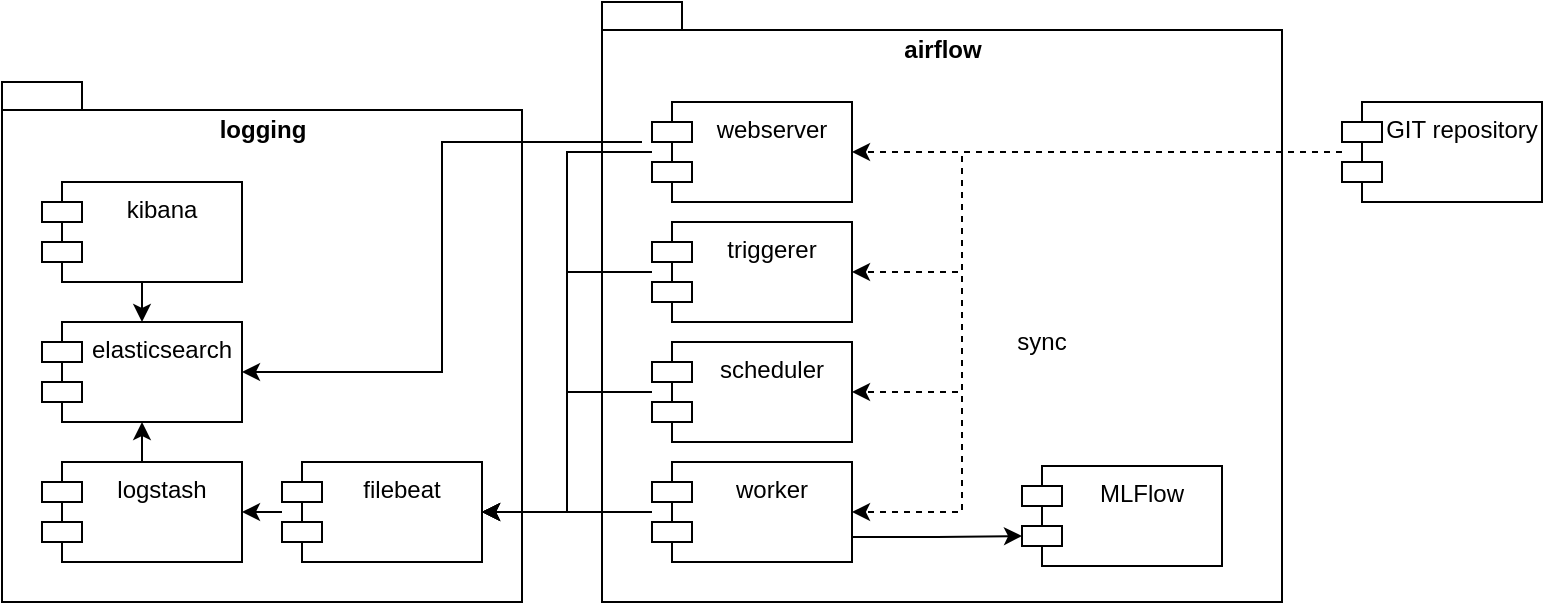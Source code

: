 <mxfile version="20.3.0" type="device"><diagram id="ALtRJ2ca80fjvgbaKpha" name="Page-1"><mxGraphModel dx="1550" dy="859" grid="1" gridSize="10" guides="1" tooltips="1" connect="1" arrows="1" fold="1" page="1" pageScale="1" pageWidth="850" pageHeight="1100" math="0" shadow="0"><root><mxCell id="0"/><mxCell id="1" parent="0"/><mxCell id="H8GS8Ht4mJBx2PJhrXwD-1" value="logging" style="shape=folder;fontStyle=1;spacingTop=10;tabWidth=40;tabHeight=14;tabPosition=left;html=1;horizontal=1;verticalAlign=top;" parent="1" vertex="1"><mxGeometry x="100" y="100" width="260" height="260" as="geometry"/></mxCell><mxCell id="H8GS8Ht4mJBx2PJhrXwD-2" value="filebeat" style="shape=module;align=left;spacingLeft=20;align=center;verticalAlign=top;" parent="1" vertex="1"><mxGeometry x="240" y="290" width="100" height="50" as="geometry"/></mxCell><mxCell id="H8GS8Ht4mJBx2PJhrXwD-3" value="logstash" style="shape=module;align=left;spacingLeft=20;align=center;verticalAlign=top;" parent="1" vertex="1"><mxGeometry x="120" y="290" width="100" height="50" as="geometry"/></mxCell><mxCell id="H8GS8Ht4mJBx2PJhrXwD-4" value="elasticsearch" style="shape=module;align=left;spacingLeft=20;align=center;verticalAlign=top;" parent="1" vertex="1"><mxGeometry x="120" y="220" width="100" height="50" as="geometry"/></mxCell><mxCell id="H8GS8Ht4mJBx2PJhrXwD-5" value="kibana" style="shape=module;align=left;spacingLeft=20;align=center;verticalAlign=top;" parent="1" vertex="1"><mxGeometry x="120" y="150" width="100" height="50" as="geometry"/></mxCell><mxCell id="H8GS8Ht4mJBx2PJhrXwD-6" value="airflow" style="shape=folder;fontStyle=1;spacingTop=10;tabWidth=40;tabHeight=14;tabPosition=left;html=1;horizontal=1;verticalAlign=top;" parent="1" vertex="1"><mxGeometry x="400" y="60" width="340" height="300" as="geometry"/></mxCell><mxCell id="H8GS8Ht4mJBx2PJhrXwD-12" style="edgeStyle=orthogonalEdgeStyle;rounded=0;orthogonalLoop=1;jettySize=auto;html=1;entryX=1;entryY=0.5;entryDx=0;entryDy=0;" parent="1" source="H8GS8Ht4mJBx2PJhrXwD-7" target="H8GS8Ht4mJBx2PJhrXwD-2" edge="1"><mxGeometry relative="1" as="geometry"/></mxCell><mxCell id="H8GS8Ht4mJBx2PJhrXwD-7" value="scheduler" style="shape=module;align=left;spacingLeft=20;align=center;verticalAlign=top;" parent="1" vertex="1"><mxGeometry x="425" y="230" width="100" height="50" as="geometry"/></mxCell><mxCell id="H8GS8Ht4mJBx2PJhrXwD-13" style="edgeStyle=orthogonalEdgeStyle;rounded=0;orthogonalLoop=1;jettySize=auto;html=1;entryX=1;entryY=0.5;entryDx=0;entryDy=0;" parent="1" source="H8GS8Ht4mJBx2PJhrXwD-8" target="H8GS8Ht4mJBx2PJhrXwD-2" edge="1"><mxGeometry relative="1" as="geometry"/></mxCell><mxCell id="H8GS8Ht4mJBx2PJhrXwD-8" value="triggerer" style="shape=module;align=left;spacingLeft=20;align=center;verticalAlign=top;" parent="1" vertex="1"><mxGeometry x="425" y="170" width="100" height="50" as="geometry"/></mxCell><mxCell id="H8GS8Ht4mJBx2PJhrXwD-11" style="edgeStyle=orthogonalEdgeStyle;rounded=0;orthogonalLoop=1;jettySize=auto;html=1;entryX=1;entryY=0.5;entryDx=0;entryDy=0;" parent="1" source="H8GS8Ht4mJBx2PJhrXwD-9" target="H8GS8Ht4mJBx2PJhrXwD-2" edge="1"><mxGeometry relative="1" as="geometry"/></mxCell><mxCell id="PGGcfuER4wvQDSXbT1wH-2" style="edgeStyle=orthogonalEdgeStyle;rounded=0;orthogonalLoop=1;jettySize=auto;html=1;entryX=0;entryY=0;entryDx=0;entryDy=35;entryPerimeter=0;exitX=1;exitY=0.75;exitDx=0;exitDy=0;" edge="1" parent="1" source="H8GS8Ht4mJBx2PJhrXwD-9" target="PGGcfuER4wvQDSXbT1wH-1"><mxGeometry relative="1" as="geometry"/></mxCell><mxCell id="H8GS8Ht4mJBx2PJhrXwD-9" value="worker" style="shape=module;align=left;spacingLeft=20;align=center;verticalAlign=top;" parent="1" vertex="1"><mxGeometry x="425" y="290" width="100" height="50" as="geometry"/></mxCell><mxCell id="H8GS8Ht4mJBx2PJhrXwD-14" style="edgeStyle=orthogonalEdgeStyle;rounded=0;orthogonalLoop=1;jettySize=auto;html=1;entryX=1;entryY=0.5;entryDx=0;entryDy=0;" parent="1" source="H8GS8Ht4mJBx2PJhrXwD-10" target="H8GS8Ht4mJBx2PJhrXwD-2" edge="1"><mxGeometry relative="1" as="geometry"/></mxCell><mxCell id="H8GS8Ht4mJBx2PJhrXwD-10" value="webserver" style="shape=module;align=left;spacingLeft=20;align=center;verticalAlign=top;" parent="1" vertex="1"><mxGeometry x="425" y="110" width="100" height="50" as="geometry"/></mxCell><mxCell id="H8GS8Ht4mJBx2PJhrXwD-17" value="" style="endArrow=classic;html=1;rounded=0;" parent="1" source="H8GS8Ht4mJBx2PJhrXwD-2" target="H8GS8Ht4mJBx2PJhrXwD-3" edge="1"><mxGeometry width="50" height="50" relative="1" as="geometry"><mxPoint x="400" y="330" as="sourcePoint"/><mxPoint x="450" y="280" as="targetPoint"/></mxGeometry></mxCell><mxCell id="H8GS8Ht4mJBx2PJhrXwD-18" value="" style="endArrow=classic;html=1;rounded=0;" parent="1" source="H8GS8Ht4mJBx2PJhrXwD-3" target="H8GS8Ht4mJBx2PJhrXwD-4" edge="1"><mxGeometry width="50" height="50" relative="1" as="geometry"><mxPoint x="400" y="330" as="sourcePoint"/><mxPoint x="450" y="280" as="targetPoint"/></mxGeometry></mxCell><mxCell id="H8GS8Ht4mJBx2PJhrXwD-19" value="" style="endArrow=classic;html=1;rounded=0;" parent="1" source="H8GS8Ht4mJBx2PJhrXwD-5" target="H8GS8Ht4mJBx2PJhrXwD-4" edge="1"><mxGeometry width="50" height="50" relative="1" as="geometry"><mxPoint x="400" y="330" as="sourcePoint"/><mxPoint x="450" y="280" as="targetPoint"/></mxGeometry></mxCell><mxCell id="H8GS8Ht4mJBx2PJhrXwD-20" value="" style="endArrow=classic;html=1;rounded=0;" parent="1" target="H8GS8Ht4mJBx2PJhrXwD-4" edge="1"><mxGeometry width="50" height="50" relative="1" as="geometry"><mxPoint x="420" y="130" as="sourcePoint"/><mxPoint x="360" y="410" as="targetPoint"/><Array as="points"><mxPoint x="320" y="130"/><mxPoint x="320" y="245"/></Array></mxGeometry></mxCell><mxCell id="H8GS8Ht4mJBx2PJhrXwD-22" style="edgeStyle=orthogonalEdgeStyle;rounded=0;orthogonalLoop=1;jettySize=auto;html=1;entryX=1;entryY=0.5;entryDx=0;entryDy=0;dashed=1;" parent="1" source="H8GS8Ht4mJBx2PJhrXwD-21" target="H8GS8Ht4mJBx2PJhrXwD-10" edge="1"><mxGeometry relative="1" as="geometry"/></mxCell><mxCell id="H8GS8Ht4mJBx2PJhrXwD-24" style="edgeStyle=orthogonalEdgeStyle;rounded=0;orthogonalLoop=1;jettySize=auto;html=1;entryX=1;entryY=0.5;entryDx=0;entryDy=0;dashed=1;" parent="1" source="H8GS8Ht4mJBx2PJhrXwD-21" target="H8GS8Ht4mJBx2PJhrXwD-8" edge="1"><mxGeometry relative="1" as="geometry"><Array as="points"><mxPoint x="580" y="135"/><mxPoint x="580" y="195"/></Array></mxGeometry></mxCell><mxCell id="H8GS8Ht4mJBx2PJhrXwD-25" style="edgeStyle=orthogonalEdgeStyle;rounded=0;orthogonalLoop=1;jettySize=auto;html=1;entryX=1;entryY=0.5;entryDx=0;entryDy=0;dashed=1;" parent="1" source="H8GS8Ht4mJBx2PJhrXwD-21" target="H8GS8Ht4mJBx2PJhrXwD-7" edge="1"><mxGeometry relative="1" as="geometry"><Array as="points"><mxPoint x="580" y="135"/><mxPoint x="580" y="255"/></Array></mxGeometry></mxCell><mxCell id="H8GS8Ht4mJBx2PJhrXwD-26" style="edgeStyle=orthogonalEdgeStyle;rounded=0;orthogonalLoop=1;jettySize=auto;html=1;entryX=1;entryY=0.5;entryDx=0;entryDy=0;dashed=1;" parent="1" source="H8GS8Ht4mJBx2PJhrXwD-21" target="H8GS8Ht4mJBx2PJhrXwD-9" edge="1"><mxGeometry relative="1" as="geometry"><Array as="points"><mxPoint x="580" y="135"/><mxPoint x="580" y="315"/></Array></mxGeometry></mxCell><mxCell id="H8GS8Ht4mJBx2PJhrXwD-21" value="GIT repository" style="shape=module;align=left;spacingLeft=20;align=center;verticalAlign=top;" parent="1" vertex="1"><mxGeometry x="770" y="110" width="100" height="50" as="geometry"/></mxCell><mxCell id="H8GS8Ht4mJBx2PJhrXwD-27" value="sync" style="text;html=1;strokeColor=none;fillColor=none;align=center;verticalAlign=middle;whiteSpace=wrap;rounded=0;" parent="1" vertex="1"><mxGeometry x="590" y="215" width="60" height="30" as="geometry"/></mxCell><mxCell id="PGGcfuER4wvQDSXbT1wH-1" value="MLFlow" style="shape=module;align=left;spacingLeft=20;align=center;verticalAlign=top;" vertex="1" parent="1"><mxGeometry x="610" y="292" width="100" height="50" as="geometry"/></mxCell></root></mxGraphModel></diagram></mxfile>